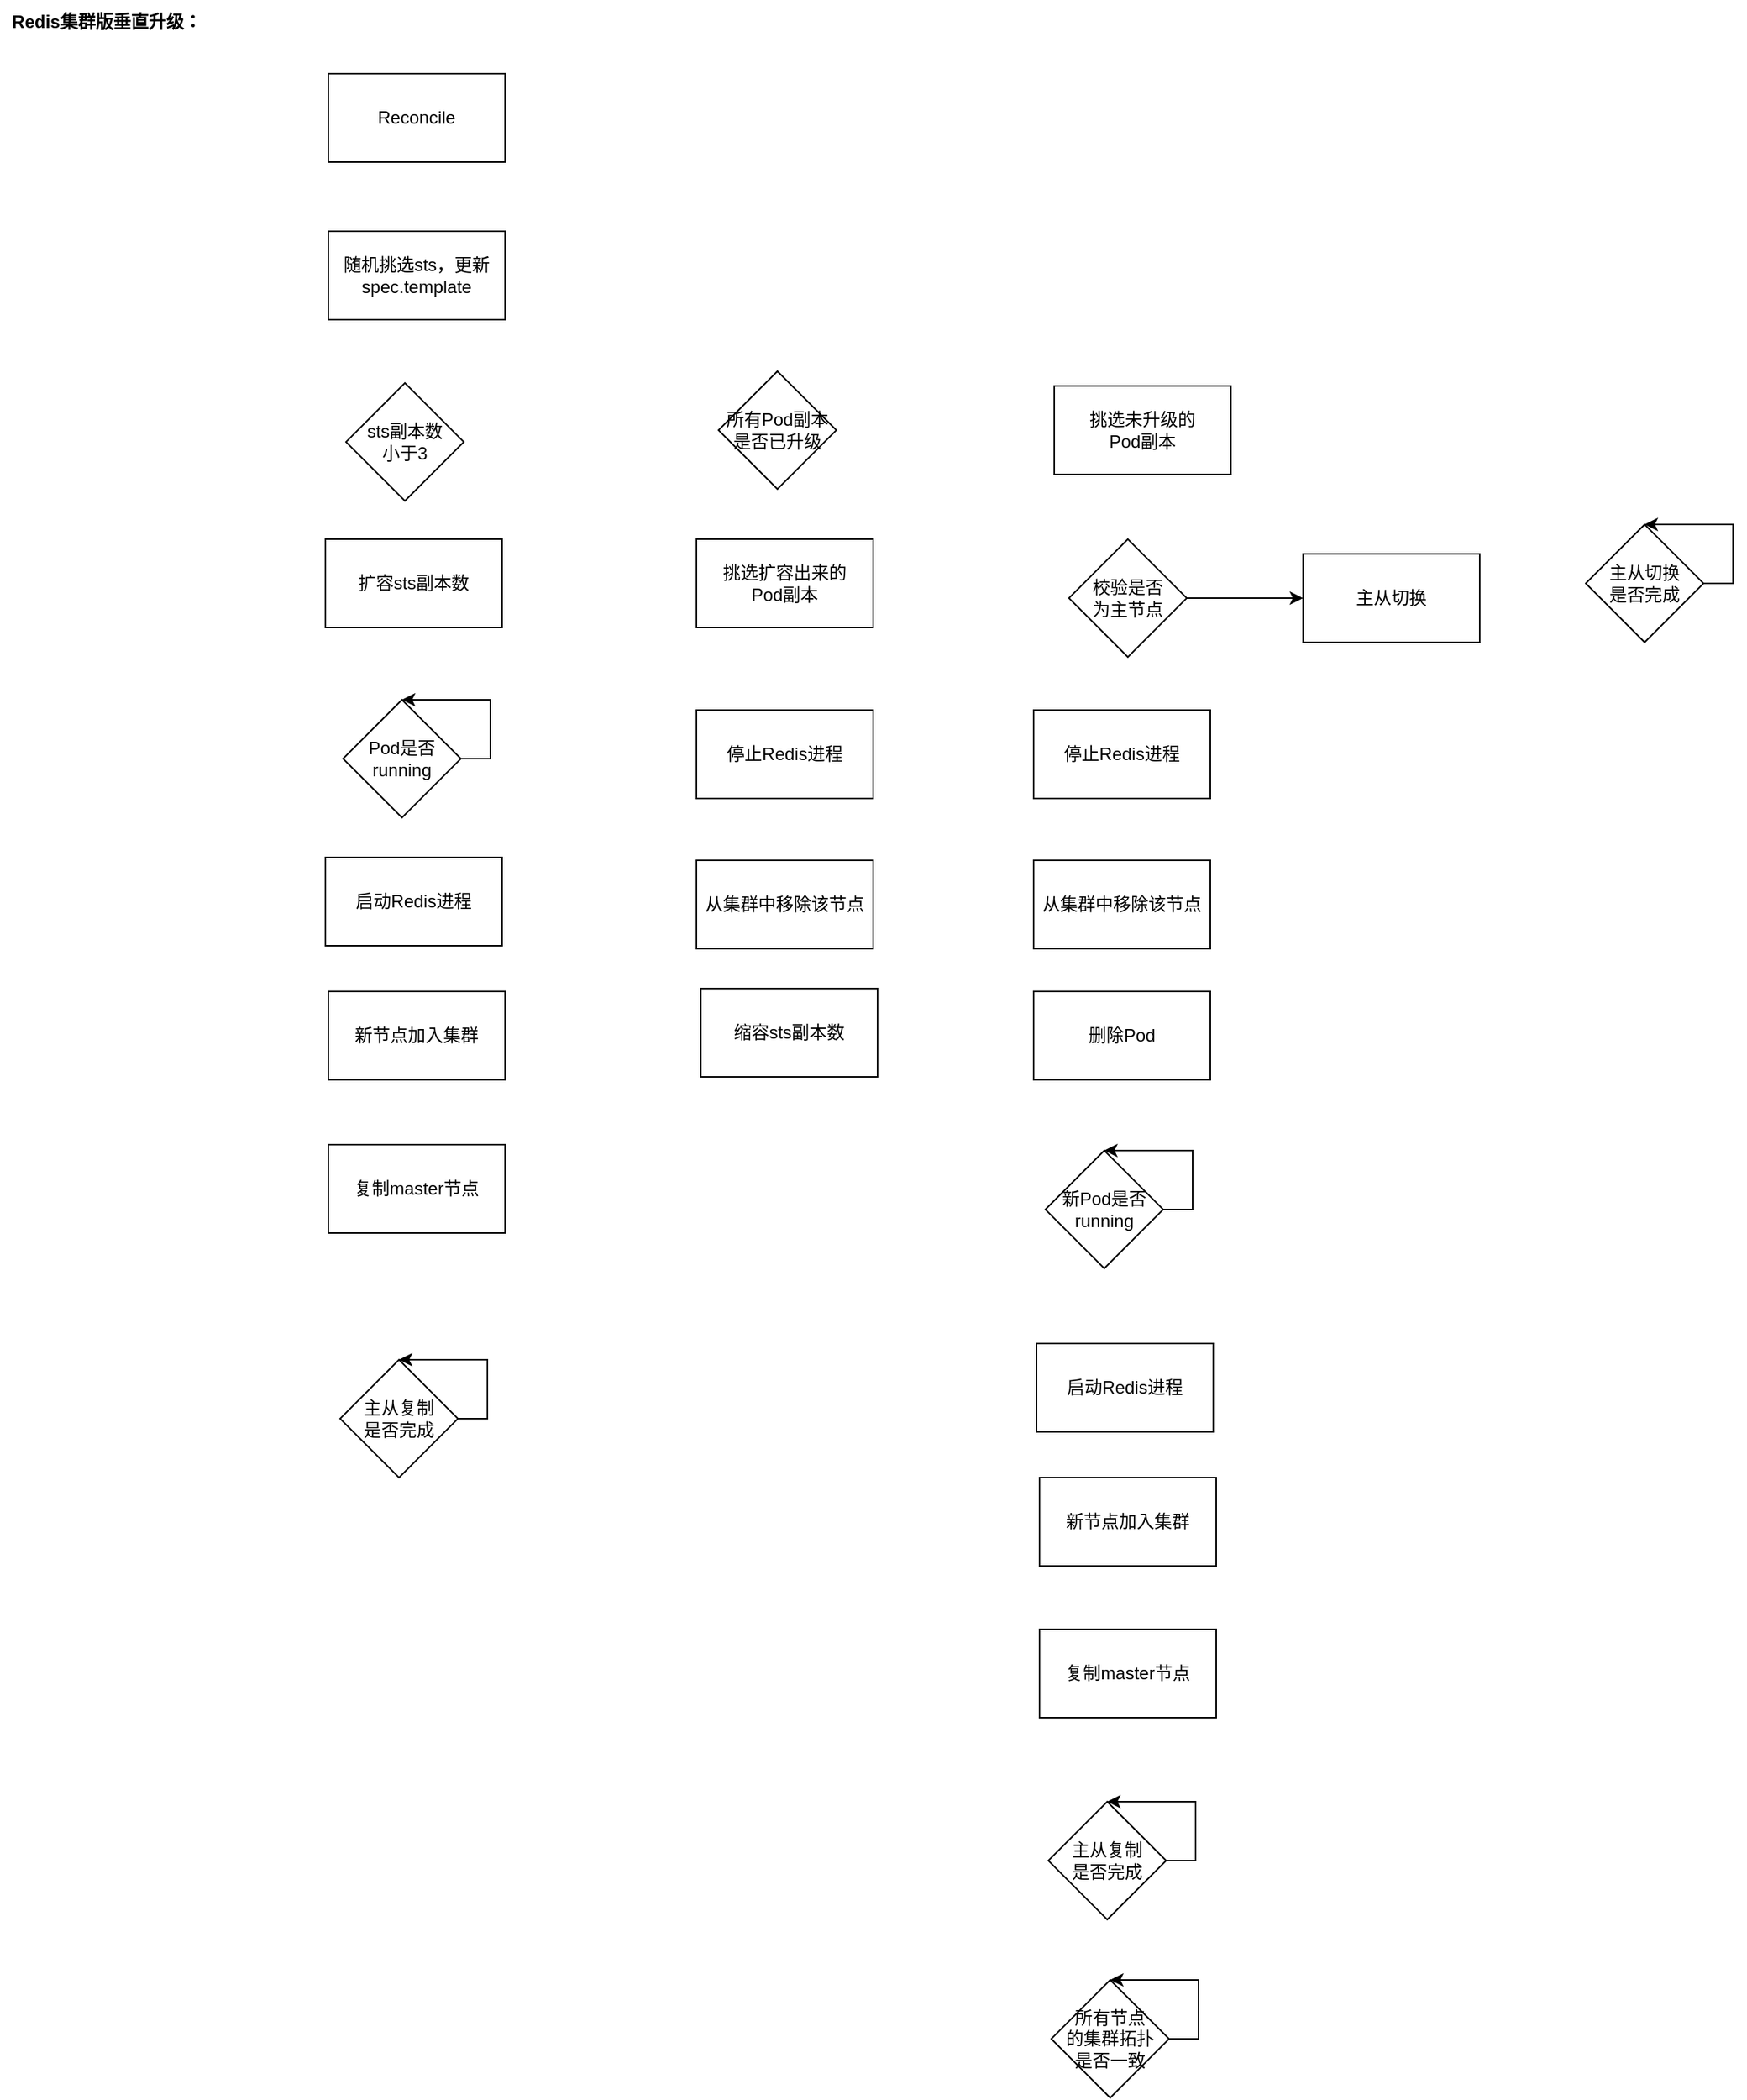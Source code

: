 <mxfile version="21.7.5" type="github">
  <diagram id="rYdwiMb5jvszhZctyrXV" name="第 1 页">
    <mxGraphModel dx="1272" dy="864" grid="0" gridSize="10" guides="1" tooltips="1" connect="1" arrows="1" fold="1" page="0" pageScale="1" pageWidth="1920" pageHeight="1200" math="0" shadow="0">
      <root>
        <mxCell id="0" />
        <mxCell id="1" parent="0" />
        <mxCell id="H4AHmsklHaAgQYHNetgv-2" value="Reconcile" style="rounded=0;whiteSpace=wrap;html=1;" parent="1" vertex="1">
          <mxGeometry x="355" y="244" width="120" height="60" as="geometry" />
        </mxCell>
        <mxCell id="H4AHmsklHaAgQYHNetgv-16" value="&lt;b&gt;Redis集群版垂直升级：&lt;/b&gt;" style="text;html=1;strokeColor=none;fillColor=none;align=center;verticalAlign=middle;whiteSpace=wrap;rounded=0;" parent="1" vertex="1">
          <mxGeometry x="132" y="194" width="145" height="30" as="geometry" />
        </mxCell>
        <mxCell id="wjV-2MAntqy5bPziTcna-1" value="随机挑选sts，更新spec.template" style="rounded=0;whiteSpace=wrap;html=1;" parent="1" vertex="1">
          <mxGeometry x="355" y="351" width="120" height="60" as="geometry" />
        </mxCell>
        <mxCell id="wjV-2MAntqy5bPziTcna-3" value="sts副本数&lt;br&gt;小于3" style="rhombus;whiteSpace=wrap;html=1;" parent="1" vertex="1">
          <mxGeometry x="367" y="454" width="80" height="80" as="geometry" />
        </mxCell>
        <mxCell id="wjV-2MAntqy5bPziTcna-4" value="扩容sts副本数" style="rounded=0;whiteSpace=wrap;html=1;" parent="1" vertex="1">
          <mxGeometry x="353" y="560" width="120" height="60" as="geometry" />
        </mxCell>
        <mxCell id="wjV-2MAntqy5bPziTcna-6" value="Pod是否running" style="rhombus;whiteSpace=wrap;html=1;" parent="1" vertex="1">
          <mxGeometry x="365" y="669" width="80" height="80" as="geometry" />
        </mxCell>
        <mxCell id="wjV-2MAntqy5bPziTcna-9" style="edgeStyle=orthogonalEdgeStyle;rounded=0;orthogonalLoop=1;jettySize=auto;html=1;exitX=1;exitY=0.5;exitDx=0;exitDy=0;entryX=0.5;entryY=0;entryDx=0;entryDy=0;" parent="1" source="wjV-2MAntqy5bPziTcna-6" target="wjV-2MAntqy5bPziTcna-6" edge="1">
          <mxGeometry relative="1" as="geometry">
            <Array as="points">
              <mxPoint x="465" y="709" />
              <mxPoint x="465" y="669" />
            </Array>
          </mxGeometry>
        </mxCell>
        <mxCell id="wjV-2MAntqy5bPziTcna-10" value="启动Redis进程" style="rounded=0;whiteSpace=wrap;html=1;" parent="1" vertex="1">
          <mxGeometry x="353" y="776" width="120" height="60" as="geometry" />
        </mxCell>
        <mxCell id="wjV-2MAntqy5bPziTcna-11" value="新节点加入集群" style="rounded=0;whiteSpace=wrap;html=1;" parent="1" vertex="1">
          <mxGeometry x="355" y="867" width="120" height="60" as="geometry" />
        </mxCell>
        <mxCell id="zc3PDM--odiP0PYMRJm5-1" value="所有Pod副本&lt;br&gt;是否已升级" style="rhombus;whiteSpace=wrap;html=1;" vertex="1" parent="1">
          <mxGeometry x="620" y="446" width="80" height="80" as="geometry" />
        </mxCell>
        <mxCell id="zc3PDM--odiP0PYMRJm5-2" value="挑选扩容出来的&lt;br&gt;Pod副本" style="rounded=0;whiteSpace=wrap;html=1;" vertex="1" parent="1">
          <mxGeometry x="605" y="560" width="120" height="60" as="geometry" />
        </mxCell>
        <mxCell id="zc3PDM--odiP0PYMRJm5-3" value="停止Redis进程" style="rounded=0;whiteSpace=wrap;html=1;" vertex="1" parent="1">
          <mxGeometry x="605" y="676" width="120" height="60" as="geometry" />
        </mxCell>
        <mxCell id="zc3PDM--odiP0PYMRJm5-4" value="从集群中移除该节点" style="rounded=0;whiteSpace=wrap;html=1;" vertex="1" parent="1">
          <mxGeometry x="605" y="778" width="120" height="60" as="geometry" />
        </mxCell>
        <mxCell id="zc3PDM--odiP0PYMRJm5-5" value="缩容sts副本数" style="rounded=0;whiteSpace=wrap;html=1;" vertex="1" parent="1">
          <mxGeometry x="608" y="865" width="120" height="60" as="geometry" />
        </mxCell>
        <mxCell id="zc3PDM--odiP0PYMRJm5-6" value="挑选未升级的&lt;br&gt;Pod副本" style="rounded=0;whiteSpace=wrap;html=1;" vertex="1" parent="1">
          <mxGeometry x="848" y="456" width="120" height="60" as="geometry" />
        </mxCell>
        <mxCell id="zc3PDM--odiP0PYMRJm5-8" value="主从切换" style="rounded=0;whiteSpace=wrap;html=1;" vertex="1" parent="1">
          <mxGeometry x="1017" y="570" width="120" height="60" as="geometry" />
        </mxCell>
        <mxCell id="zc3PDM--odiP0PYMRJm5-10" value="停止Redis进程" style="rounded=0;whiteSpace=wrap;html=1;" vertex="1" parent="1">
          <mxGeometry x="834" y="676" width="120" height="60" as="geometry" />
        </mxCell>
        <mxCell id="zc3PDM--odiP0PYMRJm5-11" value="从集群中移除该节点" style="rounded=0;whiteSpace=wrap;html=1;" vertex="1" parent="1">
          <mxGeometry x="834" y="778" width="120" height="60" as="geometry" />
        </mxCell>
        <mxCell id="zc3PDM--odiP0PYMRJm5-12" value="删除Pod" style="rounded=0;whiteSpace=wrap;html=1;" vertex="1" parent="1">
          <mxGeometry x="834" y="867" width="120" height="60" as="geometry" />
        </mxCell>
        <mxCell id="zc3PDM--odiP0PYMRJm5-14" value="新Pod是否running" style="rhombus;whiteSpace=wrap;html=1;" vertex="1" parent="1">
          <mxGeometry x="842" y="975" width="80" height="80" as="geometry" />
        </mxCell>
        <mxCell id="zc3PDM--odiP0PYMRJm5-15" style="edgeStyle=orthogonalEdgeStyle;rounded=0;orthogonalLoop=1;jettySize=auto;html=1;exitX=1;exitY=0.5;exitDx=0;exitDy=0;entryX=0.5;entryY=0;entryDx=0;entryDy=0;" edge="1" parent="1" source="zc3PDM--odiP0PYMRJm5-14" target="zc3PDM--odiP0PYMRJm5-14">
          <mxGeometry relative="1" as="geometry">
            <Array as="points">
              <mxPoint x="942" y="1015" />
              <mxPoint x="942" y="975" />
            </Array>
          </mxGeometry>
        </mxCell>
        <mxCell id="zc3PDM--odiP0PYMRJm5-16" value="启动Redis进程" style="rounded=0;whiteSpace=wrap;html=1;" vertex="1" parent="1">
          <mxGeometry x="836" y="1106" width="120" height="60" as="geometry" />
        </mxCell>
        <mxCell id="zc3PDM--odiP0PYMRJm5-17" value="新节点加入集群" style="rounded=0;whiteSpace=wrap;html=1;" vertex="1" parent="1">
          <mxGeometry x="838" y="1197" width="120" height="60" as="geometry" />
        </mxCell>
        <mxCell id="zc3PDM--odiP0PYMRJm5-18" value="复制master节点" style="rounded=0;whiteSpace=wrap;html=1;" vertex="1" parent="1">
          <mxGeometry x="355" y="971" width="120" height="60" as="geometry" />
        </mxCell>
        <mxCell id="zc3PDM--odiP0PYMRJm5-19" value="复制master节点" style="rounded=0;whiteSpace=wrap;html=1;" vertex="1" parent="1">
          <mxGeometry x="838" y="1300" width="120" height="60" as="geometry" />
        </mxCell>
        <mxCell id="zc3PDM--odiP0PYMRJm5-20" value="所有节点&lt;br&gt;的集群拓扑&lt;br&gt;是否一致" style="rhombus;whiteSpace=wrap;html=1;" vertex="1" parent="1">
          <mxGeometry x="846" y="1538" width="80" height="80" as="geometry" />
        </mxCell>
        <mxCell id="zc3PDM--odiP0PYMRJm5-21" style="edgeStyle=orthogonalEdgeStyle;rounded=0;orthogonalLoop=1;jettySize=auto;html=1;exitX=1;exitY=0.5;exitDx=0;exitDy=0;entryX=0.5;entryY=0;entryDx=0;entryDy=0;" edge="1" parent="1" source="zc3PDM--odiP0PYMRJm5-20" target="zc3PDM--odiP0PYMRJm5-20">
          <mxGeometry relative="1" as="geometry">
            <Array as="points">
              <mxPoint x="946" y="1578" />
              <mxPoint x="946" y="1538" />
            </Array>
          </mxGeometry>
        </mxCell>
        <mxCell id="zc3PDM--odiP0PYMRJm5-23" value="主从复制&lt;br&gt;是否完成" style="rhombus;whiteSpace=wrap;html=1;" vertex="1" parent="1">
          <mxGeometry x="844" y="1417" width="80" height="80" as="geometry" />
        </mxCell>
        <mxCell id="zc3PDM--odiP0PYMRJm5-24" style="edgeStyle=orthogonalEdgeStyle;rounded=0;orthogonalLoop=1;jettySize=auto;html=1;exitX=1;exitY=0.5;exitDx=0;exitDy=0;entryX=0.5;entryY=0;entryDx=0;entryDy=0;" edge="1" parent="1" source="zc3PDM--odiP0PYMRJm5-23" target="zc3PDM--odiP0PYMRJm5-23">
          <mxGeometry relative="1" as="geometry">
            <Array as="points">
              <mxPoint x="944" y="1457" />
              <mxPoint x="944" y="1417" />
            </Array>
          </mxGeometry>
        </mxCell>
        <mxCell id="zc3PDM--odiP0PYMRJm5-27" value="主从复制&lt;br&gt;是否完成" style="rhombus;whiteSpace=wrap;html=1;" vertex="1" parent="1">
          <mxGeometry x="363" y="1117" width="80" height="80" as="geometry" />
        </mxCell>
        <mxCell id="zc3PDM--odiP0PYMRJm5-28" style="edgeStyle=orthogonalEdgeStyle;rounded=0;orthogonalLoop=1;jettySize=auto;html=1;exitX=1;exitY=0.5;exitDx=0;exitDy=0;entryX=0.5;entryY=0;entryDx=0;entryDy=0;" edge="1" parent="1" source="zc3PDM--odiP0PYMRJm5-27" target="zc3PDM--odiP0PYMRJm5-27">
          <mxGeometry relative="1" as="geometry">
            <Array as="points">
              <mxPoint x="463" y="1157" />
              <mxPoint x="463" y="1117" />
            </Array>
          </mxGeometry>
        </mxCell>
        <mxCell id="zc3PDM--odiP0PYMRJm5-30" value="校验是否&lt;br&gt;为主节点" style="rhombus;whiteSpace=wrap;html=1;" vertex="1" parent="1">
          <mxGeometry x="858" y="560" width="80" height="80" as="geometry" />
        </mxCell>
        <mxCell id="zc3PDM--odiP0PYMRJm5-31" style="edgeStyle=orthogonalEdgeStyle;rounded=0;orthogonalLoop=1;jettySize=auto;html=1;exitX=1;exitY=0.5;exitDx=0;exitDy=0;entryX=0;entryY=0.5;entryDx=0;entryDy=0;" edge="1" parent="1" source="zc3PDM--odiP0PYMRJm5-30" target="zc3PDM--odiP0PYMRJm5-8">
          <mxGeometry relative="1" as="geometry">
            <Array as="points">
              <mxPoint x="1012" y="600" />
            </Array>
          </mxGeometry>
        </mxCell>
        <mxCell id="zc3PDM--odiP0PYMRJm5-32" value="主从切换&lt;br&gt;是否完成" style="rhombus;whiteSpace=wrap;html=1;" vertex="1" parent="1">
          <mxGeometry x="1209" y="550" width="80" height="80" as="geometry" />
        </mxCell>
        <mxCell id="zc3PDM--odiP0PYMRJm5-33" style="edgeStyle=orthogonalEdgeStyle;rounded=0;orthogonalLoop=1;jettySize=auto;html=1;exitX=1;exitY=0.5;exitDx=0;exitDy=0;entryX=0.5;entryY=0;entryDx=0;entryDy=0;" edge="1" parent="1" source="zc3PDM--odiP0PYMRJm5-32" target="zc3PDM--odiP0PYMRJm5-32">
          <mxGeometry relative="1" as="geometry">
            <Array as="points">
              <mxPoint x="1309" y="590" />
              <mxPoint x="1309" y="550" />
            </Array>
          </mxGeometry>
        </mxCell>
      </root>
    </mxGraphModel>
  </diagram>
</mxfile>
